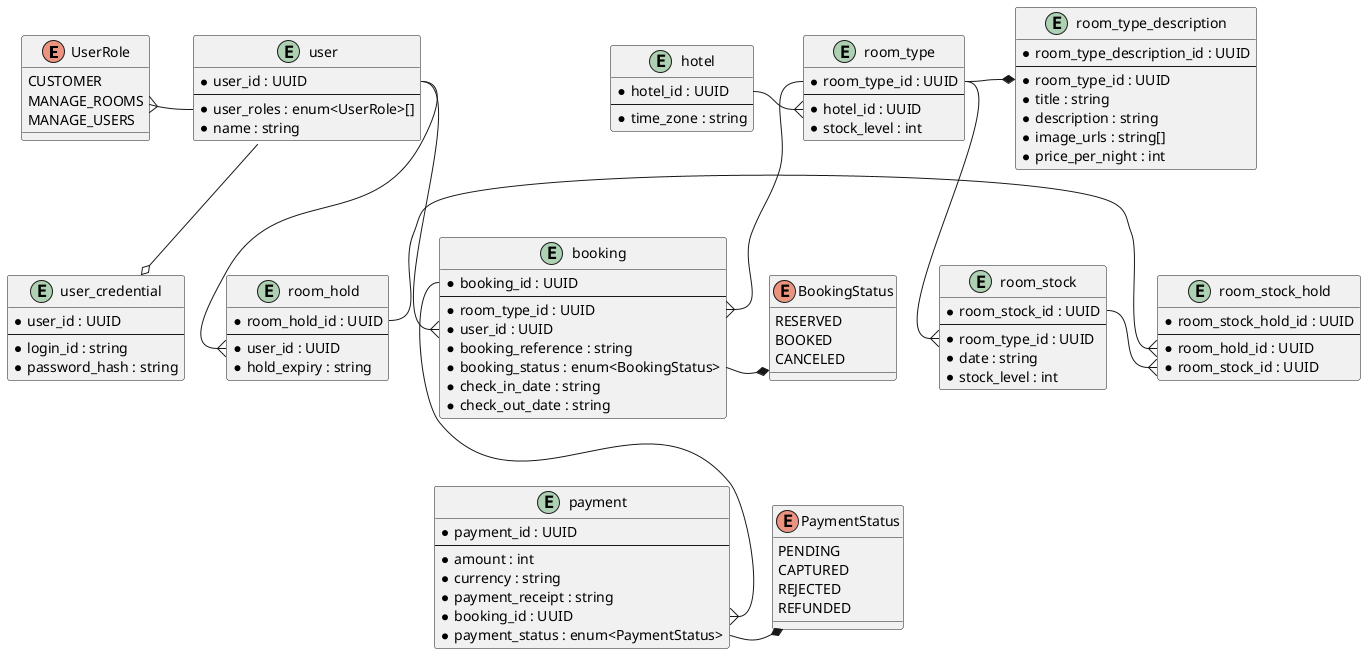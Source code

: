 @startuml

'User

enum UserRole {
    CUSTOMER
    MANAGE_ROOMS
    MANAGE_USERS
}

entity user_credential {
    * user_id : UUID
    --
    * login_id : string
    * password_hash : string
}

entity user {
    * user_id : UUID
    --
    * user_roles : enum<UserRole>[]
    * name : string
}

user --o user_credential
UserRole }- user::user_roles

'Room

entity hotel {
    * hotel_id : UUID
    --
    * time_zone : string
}

entity room_type {
    * room_type_id : UUID
    --
    * hotel_id : UUID
    * stock_level : int
}

hotel::hotel_id -{ room_type::hotel_id

entity room_type_description {
    * room_type_description_id : UUID
    --
    * room_type_id : UUID
    * title : string
    * description : string
    * image_urls : string[]
    * price_per_night : int
}

room_type::room_type_id -* room_type_description::room_type_id

entity room_stock {
    * room_stock_id : UUID
    --
    * room_type_id : UUID
    * date : string
    * stock_level : int
}

room_type::room_type_id --{ room_stock::room_type_id

entity room_hold {
    * room_hold_id : UUID
    --
    * user_id : UUID
    * hold_expiry : string
}

user::user_id -{ room_hold::user_id

entity room_stock_hold {
    * room_stock_hold_id : UUID
    --
    * room_hold_id : UUID
    * room_stock_id : UUID
}

room_hold::room_hold_id -{ room_stock_hold::room_hold_id
room_stock::room_stock_id -{ room_stock_hold::room_stock_id

'Booking

enum BookingStatus {
    RESERVED
    BOOKED
    CANCELED
}

entity booking {
    * booking_id : UUID
    --
    * room_type_id : UUID
    * user_id : UUID
    * booking_reference : string
    * booking_status : enum<BookingStatus>
    * check_in_date : string
    * check_out_date : string
}

booking::booking_status -* BookingStatus
user::user_id --{ booking::user_id
room_type::room_type_id --{ booking::room_type_id

'Payment

enum PaymentStatus {
    PENDING
    CAPTURED
    REJECTED
    REFUNDED
}

entity payment {
    * payment_id : UUID
    --
    * amount : int
    * currency : string
    * payment_receipt : string
    * booking_id : UUID
    * payment_status : enum<PaymentStatus>
}

payment::payment_status -* PaymentStatus
booking::booking_id --{ payment::booking_id

@enduml
